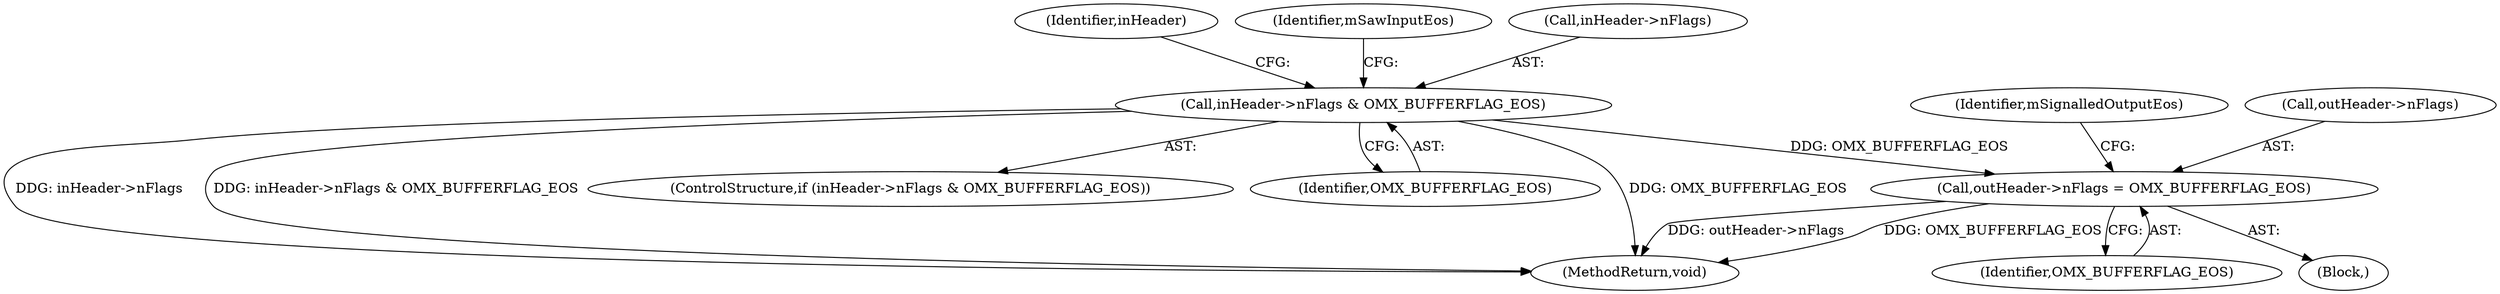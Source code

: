 digraph "0_Android_4e32001e4196f39ddd0b86686ae0231c8f5ed944_0@pointer" {
"1000519" [label="(Call,outHeader->nFlags = OMX_BUFFERFLAG_EOS)"];
"1000281" [label="(Call,inHeader->nFlags & OMX_BUFFERFLAG_EOS)"];
"1000525" [label="(Identifier,mSignalledOutputEos)"];
"1000588" [label="(MethodReturn,void)"];
"1000281" [label="(Call,inHeader->nFlags & OMX_BUFFERFLAG_EOS)"];
"1000520" [label="(Call,outHeader->nFlags)"];
"1000293" [label="(Identifier,inHeader)"];
"1000288" [label="(Identifier,mSawInputEos)"];
"1000280" [label="(ControlStructure,if (inHeader->nFlags & OMX_BUFFERFLAG_EOS))"];
"1000523" [label="(Identifier,OMX_BUFFERFLAG_EOS)"];
"1000285" [label="(Identifier,OMX_BUFFERFLAG_EOS)"];
"1000519" [label="(Call,outHeader->nFlags = OMX_BUFFERFLAG_EOS)"];
"1000282" [label="(Call,inHeader->nFlags)"];
"1000518" [label="(Block,)"];
"1000519" -> "1000518"  [label="AST: "];
"1000519" -> "1000523"  [label="CFG: "];
"1000520" -> "1000519"  [label="AST: "];
"1000523" -> "1000519"  [label="AST: "];
"1000525" -> "1000519"  [label="CFG: "];
"1000519" -> "1000588"  [label="DDG: outHeader->nFlags"];
"1000519" -> "1000588"  [label="DDG: OMX_BUFFERFLAG_EOS"];
"1000281" -> "1000519"  [label="DDG: OMX_BUFFERFLAG_EOS"];
"1000281" -> "1000280"  [label="AST: "];
"1000281" -> "1000285"  [label="CFG: "];
"1000282" -> "1000281"  [label="AST: "];
"1000285" -> "1000281"  [label="AST: "];
"1000288" -> "1000281"  [label="CFG: "];
"1000293" -> "1000281"  [label="CFG: "];
"1000281" -> "1000588"  [label="DDG: OMX_BUFFERFLAG_EOS"];
"1000281" -> "1000588"  [label="DDG: inHeader->nFlags"];
"1000281" -> "1000588"  [label="DDG: inHeader->nFlags & OMX_BUFFERFLAG_EOS"];
}

